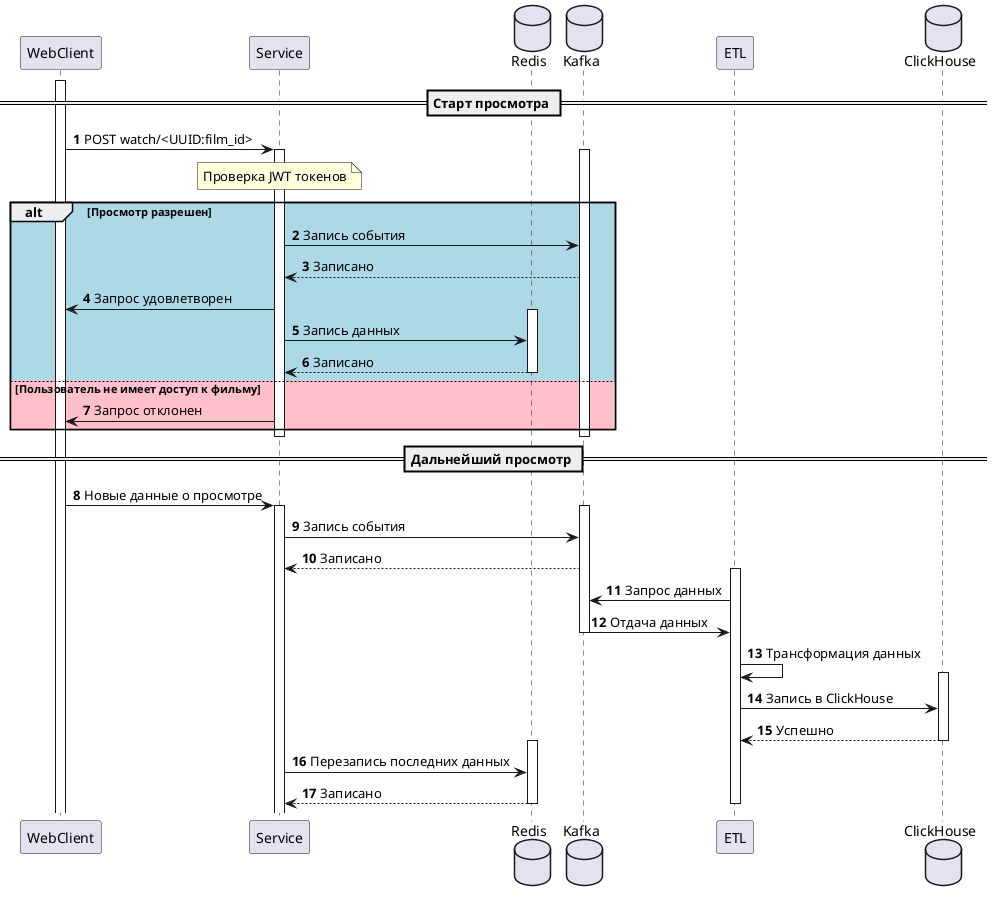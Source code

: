 @startuml ugc-watch-film
== Старт просмотра ==
autonumber
activate WebClient
WebClient -> Service: POST watch/<UUID:film_id>
activate Service
database Redis
note over Service: Проверка JWT токенов
alt #LightBlue Просмотр разрешен
        database Kafka
        activate Kafka
        Service -> Kafka: Запись события
        Kafka --> Service: Записано
        Service -> WebClient: Запрос удовлетворен
        activate Redis
        Service -> Redis: Запись данных
        Redis --> Service: Записано
        deactivate Redis
    else #Pink Пользователь не имеет доступ к фильму
        Service -> WebClient: Запрос отклонен
    end
deactivate Kafka
deactivate Service

== Дальнейший просмотр ==
WebClient -> Service: Новые данные о просмотре
activate Service
activate Kafka
Service -> Kafka: Запись события
Kafka --> Service: Записано
activate ETL
database ClickHouse
ETL -> Kafka: Запрос данных
Kafka -> ETL: Отдача данных
deactivate Kafka
ETL -> ETL: Трансформация данных
activate ClickHouse
ETL -> ClickHouse: Запись в ClickHouse
ClickHouse --> ETL: Успешно
deactivate ClickHouse
activate Redis
Service -> Redis: Перезапись последних данных
Redis --> Service: Записано
deactivate Redis
deactivate ETL
@enduml